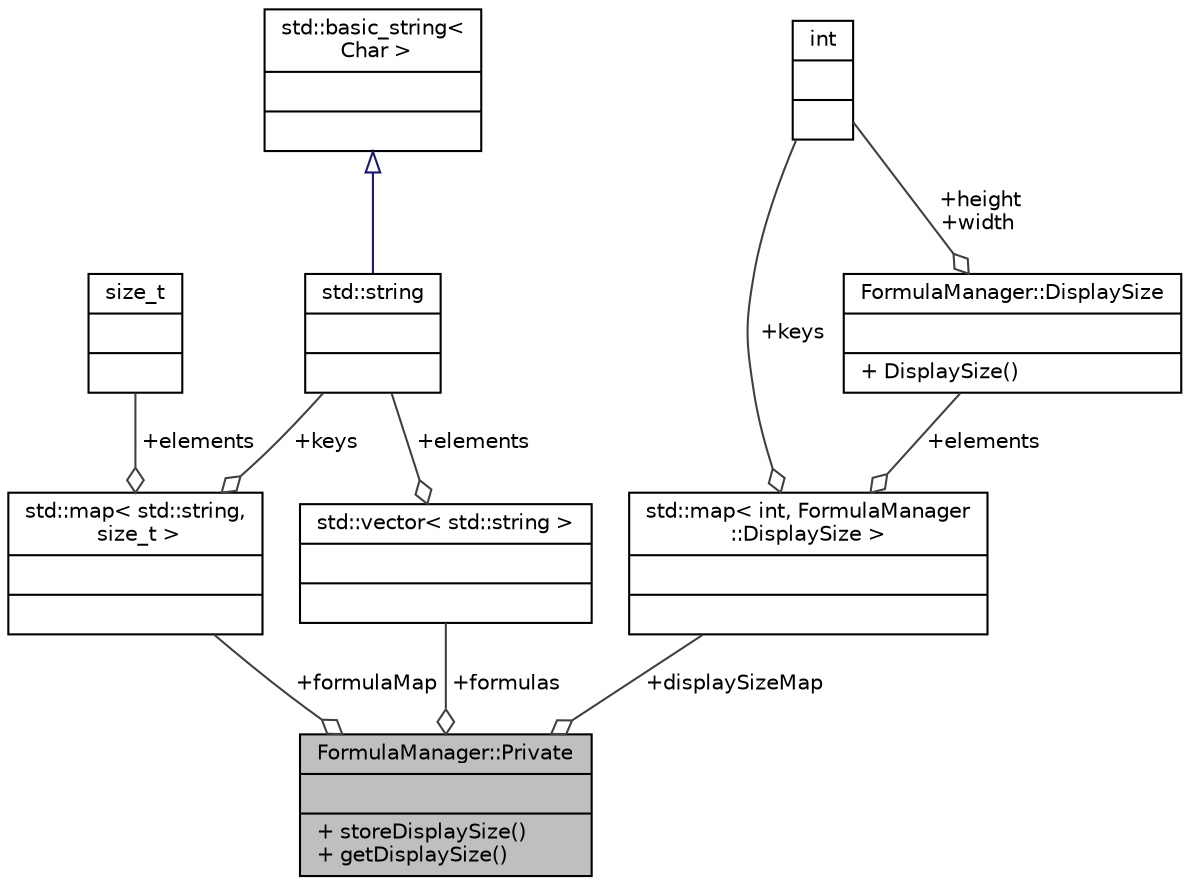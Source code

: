 digraph "FormulaManager::Private"
{
 // LATEX_PDF_SIZE
  edge [fontname="Helvetica",fontsize="10",labelfontname="Helvetica",labelfontsize="10"];
  node [fontname="Helvetica",fontsize="10",shape=record];
  Node1 [label="{FormulaManager::Private\n||+ storeDisplaySize()\l+ getDisplaySize()\l}",height=0.2,width=0.4,color="black", fillcolor="grey75", style="filled", fontcolor="black",tooltip=" "];
  Node2 -> Node1 [color="grey25",fontsize="10",style="solid",label=" +formulas" ,arrowhead="odiamond",fontname="Helvetica"];
  Node2 [label="{std::vector\< std::string \>\n||}",height=0.2,width=0.4,color="black", fillcolor="white", style="filled",tooltip=" "];
  Node3 -> Node2 [color="grey25",fontsize="10",style="solid",label=" +elements" ,arrowhead="odiamond",fontname="Helvetica"];
  Node3 [label="{std::string\n||}",height=0.2,width=0.4,color="black", fillcolor="white", style="filled",tooltip=" "];
  Node4 -> Node3 [dir="back",color="midnightblue",fontsize="10",style="solid",arrowtail="onormal",fontname="Helvetica"];
  Node4 [label="{std::basic_string\<\l Char \>\n||}",height=0.2,width=0.4,color="black", fillcolor="white", style="filled",tooltip=" "];
  Node5 -> Node1 [color="grey25",fontsize="10",style="solid",label=" +formulaMap" ,arrowhead="odiamond",fontname="Helvetica"];
  Node5 [label="{std::map\< std::string,\l size_t \>\n||}",height=0.2,width=0.4,color="black", fillcolor="white", style="filled",tooltip=" "];
  Node3 -> Node5 [color="grey25",fontsize="10",style="solid",label=" +keys" ,arrowhead="odiamond",fontname="Helvetica"];
  Node6 -> Node5 [color="grey25",fontsize="10",style="solid",label=" +elements" ,arrowhead="odiamond",fontname="Helvetica"];
  Node6 [label="{size_t\n||}",height=0.2,width=0.4,color="black", fillcolor="white", style="filled",tooltip=" "];
  Node7 -> Node1 [color="grey25",fontsize="10",style="solid",label=" +displaySizeMap" ,arrowhead="odiamond",fontname="Helvetica"];
  Node7 [label="{std::map\< int, FormulaManager\l::DisplaySize \>\n||}",height=0.2,width=0.4,color="black", fillcolor="white", style="filled",tooltip=" "];
  Node8 -> Node7 [color="grey25",fontsize="10",style="solid",label=" +keys" ,arrowhead="odiamond",fontname="Helvetica"];
  Node8 [label="{int\n||}",height=0.2,width=0.4,color="black", fillcolor="white", style="filled",URL="$classint.html",tooltip=" "];
  Node9 -> Node7 [color="grey25",fontsize="10",style="solid",label=" +elements" ,arrowhead="odiamond",fontname="Helvetica"];
  Node9 [label="{FormulaManager::DisplaySize\n||+ DisplaySize()\l}",height=0.2,width=0.4,color="black", fillcolor="white", style="filled",URL="$structFormulaManager_1_1DisplaySize.html",tooltip=" "];
  Node8 -> Node9 [color="grey25",fontsize="10",style="solid",label=" +height\n+width" ,arrowhead="odiamond",fontname="Helvetica"];
}

